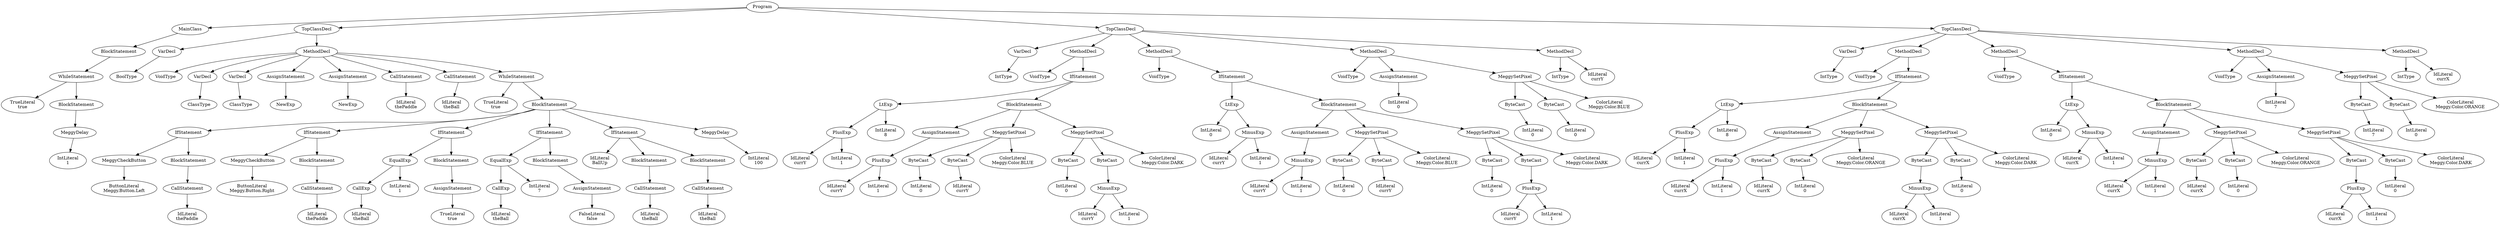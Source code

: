 digraph ASTGraph {
0 [ label="Program" ];
1 [ label="MainClass" ];
0 -> 1
2 [ label="BlockStatement" ];
1 -> 2
3 [ label="WhileStatement" ];
2 -> 3
4 [ label="TrueLiteral\ntrue" ];
3 -> 4
5 [ label="BlockStatement" ];
3 -> 5
6 [ label="MeggyDelay" ];
5 -> 6
7 [ label="IntLiteral\n1" ];
6 -> 7
8 [ label="TopClassDecl" ];
0 -> 8
9 [ label="VarDecl" ];
8 -> 9
10 [ label="BoolType" ];
9 -> 10
11 [ label="MethodDecl" ];
8 -> 11
12 [ label="VoidType" ];
11 -> 12
13 [ label="VarDecl" ];
11 -> 13
14 [ label="ClassType" ];
13 -> 14
15 [ label="VarDecl" ];
11 -> 15
16 [ label="ClassType" ];
15 -> 16
17 [ label="AssignStatement" ];
11 -> 17
18 [ label="NewExp" ];
17 -> 18
19 [ label="AssignStatement" ];
11 -> 19
20 [ label="NewExp" ];
19 -> 20
21 [ label="CallStatement" ];
11 -> 21
22 [ label="IdLiteral\nthePaddle" ];
21 -> 22
23 [ label="CallStatement" ];
11 -> 23
24 [ label="IdLiteral\ntheBall" ];
23 -> 24
25 [ label="WhileStatement" ];
11 -> 25
26 [ label="TrueLiteral\ntrue" ];
25 -> 26
27 [ label="BlockStatement" ];
25 -> 27
28 [ label="IfStatement" ];
27 -> 28
29 [ label="MeggyCheckButton" ];
28 -> 29
30 [ label="ButtonLiteral\nMeggy.Button.Left" ];
29 -> 30
31 [ label="BlockStatement" ];
28 -> 31
32 [ label="CallStatement" ];
31 -> 32
33 [ label="IdLiteral\nthePaddle" ];
32 -> 33
34 [ label="IfStatement" ];
27 -> 34
35 [ label="MeggyCheckButton" ];
34 -> 35
36 [ label="ButtonLiteral\nMeggy.Button.Right" ];
35 -> 36
37 [ label="BlockStatement" ];
34 -> 37
38 [ label="CallStatement" ];
37 -> 38
39 [ label="IdLiteral\nthePaddle" ];
38 -> 39
40 [ label="IfStatement" ];
27 -> 40
41 [ label="EqualExp" ];
40 -> 41
42 [ label="CallExp" ];
41 -> 42
43 [ label="IdLiteral\ntheBall" ];
42 -> 43
44 [ label="IntLiteral\n1" ];
41 -> 44
45 [ label="BlockStatement" ];
40 -> 45
46 [ label="AssignStatement" ];
45 -> 46
47 [ label="TrueLiteral\ntrue" ];
46 -> 47
48 [ label="IfStatement" ];
27 -> 48
49 [ label="EqualExp" ];
48 -> 49
50 [ label="CallExp" ];
49 -> 50
51 [ label="IdLiteral\ntheBall" ];
50 -> 51
52 [ label="IntLiteral\n7" ];
49 -> 52
53 [ label="BlockStatement" ];
48 -> 53
54 [ label="AssignStatement" ];
53 -> 54
55 [ label="FalseLiteral\nfalse" ];
54 -> 55
56 [ label="IfStatement" ];
27 -> 56
57 [ label="IdLiteral\nBallUp" ];
56 -> 57
58 [ label="BlockStatement" ];
56 -> 58
59 [ label="CallStatement" ];
58 -> 59
60 [ label="IdLiteral\ntheBall" ];
59 -> 60
61 [ label="BlockStatement" ];
56 -> 61
62 [ label="CallStatement" ];
61 -> 62
63 [ label="IdLiteral\ntheBall" ];
62 -> 63
64 [ label="MeggyDelay" ];
27 -> 64
65 [ label="IntLiteral\n100" ];
64 -> 65
66 [ label="TopClassDecl" ];
0 -> 66
67 [ label="VarDecl" ];
66 -> 67
68 [ label="IntType" ];
67 -> 68
69 [ label="MethodDecl" ];
66 -> 69
70 [ label="VoidType" ];
69 -> 70
71 [ label="IfStatement" ];
69 -> 71
72 [ label="LtExp" ];
71 -> 72
73 [ label="PlusExp" ];
72 -> 73
74 [ label="IdLiteral\ncurrY" ];
73 -> 74
75 [ label="IntLiteral\n1" ];
73 -> 75
76 [ label="IntLiteral\n8" ];
72 -> 76
77 [ label="BlockStatement" ];
71 -> 77
78 [ label="AssignStatement" ];
77 -> 78
79 [ label="PlusExp" ];
78 -> 79
80 [ label="IdLiteral\ncurrY" ];
79 -> 80
81 [ label="IntLiteral\n1" ];
79 -> 81
82 [ label="MeggySetPixel" ];
77 -> 82
83 [ label="ByteCast" ];
82 -> 83
84 [ label="IntLiteral\n0" ];
83 -> 84
85 [ label="ByteCast" ];
82 -> 85
86 [ label="IdLiteral\ncurrY" ];
85 -> 86
87 [ label="ColorLiteral\nMeggy.Color.BLUE" ];
82 -> 87
88 [ label="MeggySetPixel" ];
77 -> 88
89 [ label="ByteCast" ];
88 -> 89
90 [ label="IntLiteral\n0" ];
89 -> 90
91 [ label="ByteCast" ];
88 -> 91
92 [ label="MinusExp" ];
91 -> 92
93 [ label="IdLiteral\ncurrY" ];
92 -> 93
94 [ label="IntLiteral\n1" ];
92 -> 94
95 [ label="ColorLiteral\nMeggy.Color.DARK" ];
88 -> 95
96 [ label="MethodDecl" ];
66 -> 96
97 [ label="VoidType" ];
96 -> 97
98 [ label="IfStatement" ];
96 -> 98
99 [ label="LtExp" ];
98 -> 99
100 [ label="IntLiteral\n0" ];
99 -> 100
101 [ label="MinusExp" ];
99 -> 101
102 [ label="IdLiteral\ncurrY" ];
101 -> 102
103 [ label="IntLiteral\n1" ];
101 -> 103
104 [ label="BlockStatement" ];
98 -> 104
105 [ label="AssignStatement" ];
104 -> 105
106 [ label="MinusExp" ];
105 -> 106
107 [ label="IdLiteral\ncurrY" ];
106 -> 107
108 [ label="IntLiteral\n1" ];
106 -> 108
109 [ label="MeggySetPixel" ];
104 -> 109
110 [ label="ByteCast" ];
109 -> 110
111 [ label="IntLiteral\n0" ];
110 -> 111
112 [ label="ByteCast" ];
109 -> 112
113 [ label="IdLiteral\ncurrY" ];
112 -> 113
114 [ label="ColorLiteral\nMeggy.Color.BLUE" ];
109 -> 114
115 [ label="MeggySetPixel" ];
104 -> 115
116 [ label="ByteCast" ];
115 -> 116
117 [ label="IntLiteral\n0" ];
116 -> 117
118 [ label="ByteCast" ];
115 -> 118
119 [ label="PlusExp" ];
118 -> 119
120 [ label="IdLiteral\ncurrY" ];
119 -> 120
121 [ label="IntLiteral\n1" ];
119 -> 121
122 [ label="ColorLiteral\nMeggy.Color.DARK" ];
115 -> 122
123 [ label="MethodDecl" ];
66 -> 123
124 [ label="VoidType" ];
123 -> 124
125 [ label="AssignStatement" ];
123 -> 125
126 [ label="IntLiteral\n0" ];
125 -> 126
127 [ label="MeggySetPixel" ];
123 -> 127
128 [ label="ByteCast" ];
127 -> 128
129 [ label="IntLiteral\n0" ];
128 -> 129
130 [ label="ByteCast" ];
127 -> 130
131 [ label="IntLiteral\n0" ];
130 -> 131
132 [ label="ColorLiteral\nMeggy.Color.BLUE" ];
127 -> 132
133 [ label="MethodDecl" ];
66 -> 133
134 [ label="IntType" ];
133 -> 134
135 [ label="IdLiteral\ncurrY" ];
133 -> 135
136 [ label="TopClassDecl" ];
0 -> 136
137 [ label="VarDecl" ];
136 -> 137
138 [ label="IntType" ];
137 -> 138
139 [ label="MethodDecl" ];
136 -> 139
140 [ label="VoidType" ];
139 -> 140
141 [ label="IfStatement" ];
139 -> 141
142 [ label="LtExp" ];
141 -> 142
143 [ label="PlusExp" ];
142 -> 143
144 [ label="IdLiteral\ncurrX" ];
143 -> 144
145 [ label="IntLiteral\n1" ];
143 -> 145
146 [ label="IntLiteral\n8" ];
142 -> 146
147 [ label="BlockStatement" ];
141 -> 147
148 [ label="AssignStatement" ];
147 -> 148
149 [ label="PlusExp" ];
148 -> 149
150 [ label="IdLiteral\ncurrX" ];
149 -> 150
151 [ label="IntLiteral\n1" ];
149 -> 151
152 [ label="MeggySetPixel" ];
147 -> 152
153 [ label="ByteCast" ];
152 -> 153
154 [ label="IdLiteral\ncurrX" ];
153 -> 154
155 [ label="ByteCast" ];
152 -> 155
156 [ label="IntLiteral\n0" ];
155 -> 156
157 [ label="ColorLiteral\nMeggy.Color.ORANGE" ];
152 -> 157
158 [ label="MeggySetPixel" ];
147 -> 158
159 [ label="ByteCast" ];
158 -> 159
160 [ label="MinusExp" ];
159 -> 160
161 [ label="IdLiteral\ncurrX" ];
160 -> 161
162 [ label="IntLiteral\n1" ];
160 -> 162
163 [ label="ByteCast" ];
158 -> 163
164 [ label="IntLiteral\n0" ];
163 -> 164
165 [ label="ColorLiteral\nMeggy.Color.DARK" ];
158 -> 165
166 [ label="MethodDecl" ];
136 -> 166
167 [ label="VoidType" ];
166 -> 167
168 [ label="IfStatement" ];
166 -> 168
169 [ label="LtExp" ];
168 -> 169
170 [ label="IntLiteral\n0" ];
169 -> 170
171 [ label="MinusExp" ];
169 -> 171
172 [ label="IdLiteral\ncurrX" ];
171 -> 172
173 [ label="IntLiteral\n1" ];
171 -> 173
174 [ label="BlockStatement" ];
168 -> 174
175 [ label="AssignStatement" ];
174 -> 175
176 [ label="MinusExp" ];
175 -> 176
177 [ label="IdLiteral\ncurrX" ];
176 -> 177
178 [ label="IntLiteral\n1" ];
176 -> 178
179 [ label="MeggySetPixel" ];
174 -> 179
180 [ label="ByteCast" ];
179 -> 180
181 [ label="IdLiteral\ncurrX" ];
180 -> 181
182 [ label="ByteCast" ];
179 -> 182
183 [ label="IntLiteral\n0" ];
182 -> 183
184 [ label="ColorLiteral\nMeggy.Color.ORANGE" ];
179 -> 184
185 [ label="MeggySetPixel" ];
174 -> 185
186 [ label="ByteCast" ];
185 -> 186
187 [ label="PlusExp" ];
186 -> 187
188 [ label="IdLiteral\ncurrX" ];
187 -> 188
189 [ label="IntLiteral\n1" ];
187 -> 189
190 [ label="ByteCast" ];
185 -> 190
191 [ label="IntLiteral\n0" ];
190 -> 191
192 [ label="ColorLiteral\nMeggy.Color.DARK" ];
185 -> 192
193 [ label="MethodDecl" ];
136 -> 193
194 [ label="VoidType" ];
193 -> 194
195 [ label="AssignStatement" ];
193 -> 195
196 [ label="IntLiteral\n7" ];
195 -> 196
197 [ label="MeggySetPixel" ];
193 -> 197
198 [ label="ByteCast" ];
197 -> 198
199 [ label="IntLiteral\n7" ];
198 -> 199
200 [ label="ByteCast" ];
197 -> 200
201 [ label="IntLiteral\n0" ];
200 -> 201
202 [ label="ColorLiteral\nMeggy.Color.ORANGE" ];
197 -> 202
203 [ label="MethodDecl" ];
136 -> 203
204 [ label="IntType" ];
203 -> 204
205 [ label="IdLiteral\ncurrX" ];
203 -> 205
}
